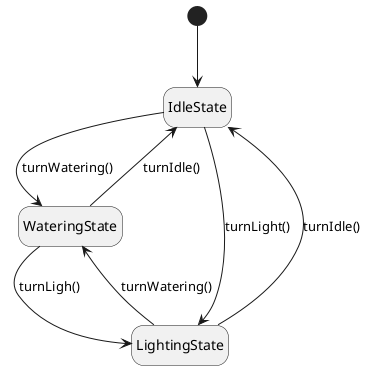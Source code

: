 @startuml
hide empty description

[*] --> IdleState
IdleState -> WateringState : turnWatering()
IdleState -> LightingState : turnLight()
WateringState --> IdleState : turnIdle()
WateringState --> LightingState : turnLigh()
LightingState --> IdleState : turnIdle()
LightingState --> WateringState : turnWatering()
@enduml